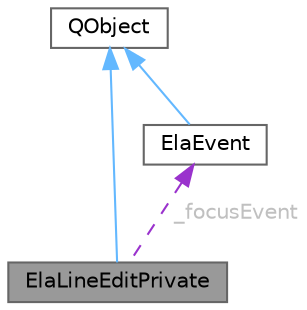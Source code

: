 digraph "ElaLineEditPrivate"
{
 // LATEX_PDF_SIZE
  bgcolor="transparent";
  edge [fontname=Helvetica,fontsize=10,labelfontname=Helvetica,labelfontsize=10];
  node [fontname=Helvetica,fontsize=10,shape=box,height=0.2,width=0.4];
  Node1 [id="Node000001",label="ElaLineEditPrivate",height=0.2,width=0.4,color="gray40", fillcolor="grey60", style="filled", fontcolor="black",tooltip=" "];
  Node2 -> Node1 [id="edge1_Node000001_Node000002",dir="back",color="steelblue1",style="solid",tooltip=" "];
  Node2 [id="Node000002",label="QObject",height=0.2,width=0.4,color="gray40", fillcolor="white", style="filled",tooltip=" "];
  Node3 -> Node1 [id="edge2_Node000001_Node000003",dir="back",color="darkorchid3",style="dashed",tooltip=" ",label=" _focusEvent",fontcolor="grey" ];
  Node3 [id="Node000003",label="ElaEvent",height=0.2,width=0.4,color="gray40", fillcolor="white", style="filled",URL="$class_ela_event.html",tooltip="事件类，用于定义和管理事件名称、函数名称和连接类型"];
  Node2 -> Node3 [id="edge3_Node000003_Node000002",dir="back",color="steelblue1",style="solid",tooltip=" "];
}

